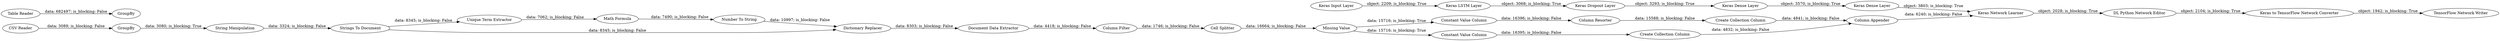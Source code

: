 digraph {
	"3428872816037344305_440" [label="Missing Value"]
	"3428872816037344305_299" [label="Table Reader"]
	"6817163308273814912_439" [label="TensorFlow Network Writer"]
	"6817163308273814912_410" [label="Keras to TensorFlow Network Converter"]
	"3428872816037344305_283" [label="Constant Value Column"]
	"3428872816037344305_441" [label="Column Filter"]
	"3428872816037344305_439" [label="Cell Splitter"]
	"6817163308273814912_440" [label="Keras LSTM Layer"]
	"3428872816037344305_287" [label="Column Resorter"]
	"3428872816037344305_294" [label="Column Appender"]
	"3428872816037344305_437" [label="Number To String"]
	"3428872816037344305_284" [label="Constant Value Column"]
	"3428872816037344305_286" [label="Create Collection Column"]
	"6817163308273814912_397" [label="Keras Network Learner"]
	"3428872816037344305_434" [label="Unique Term Extractor"]
	"3428872816037344305_285" [label="Create Collection Column"]
	"6817163308273814912_398" [label="Keras Input Layer"]
	"6817163308273814912_391" [label="DL Python Network Editor"]
	"3428872816037344305_436" [label="Dictionary Replacer"]
	"3428872816037344305_442" [label="Math Formula"]
	"3428872816037344305_443" [label="CSV Reader"]
	"6817163308273814912_442" [label="Keras Dense Layer"]
	"3428872816037344305_435" [label="Strings To Document"]
	"3428872816037344305_438" [label="Document Data Extractor"]
	"3428872816037344305_444" [label=GroupBy]
	"3428872816037344305_433" [label=GroupBy]
	"3428872816037344305_89" [label="String Manipulation"]
	"6817163308273814912_441" [label="Keras Dense Layer"]
	"6817163308273814912_400" [label="Keras Dropout Layer"]
	"3428872816037344305_283" -> "3428872816037344305_287" [label="data: 16396; is_blocking: False"]
	"3428872816037344305_434" -> "3428872816037344305_442" [label="data: 7062; is_blocking: False"]
	"6817163308273814912_398" -> "6817163308273814912_440" [label="object: 2209; is_blocking: True"]
	"3428872816037344305_435" -> "3428872816037344305_434" [label="data: 8345; is_blocking: False"]
	"3428872816037344305_440" -> "3428872816037344305_284" [label="data: 15716; is_blocking: True"]
	"3428872816037344305_286" -> "3428872816037344305_294" [label="data: 4841; is_blocking: False"]
	"3428872816037344305_287" -> "3428872816037344305_286" [label="data: 15588; is_blocking: False"]
	"3428872816037344305_440" -> "3428872816037344305_283" [label="data: 15716; is_blocking: True"]
	"3428872816037344305_89" -> "3428872816037344305_435" [label="data: 3324; is_blocking: False"]
	"3428872816037344305_441" -> "3428872816037344305_439" [label="data: 1746; is_blocking: False"]
	"6817163308273814912_391" -> "6817163308273814912_410" [label="object: 2104; is_blocking: True"]
	"3428872816037344305_439" -> "3428872816037344305_440" [label="data: 16664; is_blocking: False"]
	"3428872816037344305_284" -> "3428872816037344305_285" [label="data: 16395; is_blocking: False"]
	"6817163308273814912_442" -> "6817163308273814912_397" [label="object: 3803; is_blocking: True"]
	"3428872816037344305_436" -> "3428872816037344305_438" [label="data: 8303; is_blocking: False"]
	"3428872816037344305_437" -> "3428872816037344305_436" [label="data: 10997; is_blocking: False"]
	"6817163308273814912_441" -> "6817163308273814912_442" [label="object: 3570; is_blocking: True"]
	"3428872816037344305_442" -> "3428872816037344305_437" [label="data: 7490; is_blocking: False"]
	"3428872816037344305_285" -> "3428872816037344305_294" [label="data: 4832; is_blocking: False"]
	"3428872816037344305_443" -> "3428872816037344305_444" [label="data: 3089; is_blocking: False"]
	"3428872816037344305_438" -> "3428872816037344305_441" [label="data: 4418; is_blocking: False"]
	"6817163308273814912_440" -> "6817163308273814912_400" [label="object: 3068; is_blocking: True"]
	"3428872816037344305_435" -> "3428872816037344305_436" [label="data: 8345; is_blocking: False"]
	"6817163308273814912_397" -> "6817163308273814912_391" [label="object: 2028; is_blocking: True"]
	"3428872816037344305_444" -> "3428872816037344305_89" [label="data: 3080; is_blocking: True"]
	"3428872816037344305_299" -> "3428872816037344305_433" [label="data: 682497; is_blocking: False"]
	"6817163308273814912_400" -> "6817163308273814912_441" [label="object: 3293; is_blocking: True"]
	"3428872816037344305_294" -> "6817163308273814912_397" [label="data: 6240; is_blocking: False"]
	"6817163308273814912_410" -> "6817163308273814912_439" [label="object: 1942; is_blocking: True"]
	rankdir=LR
}
